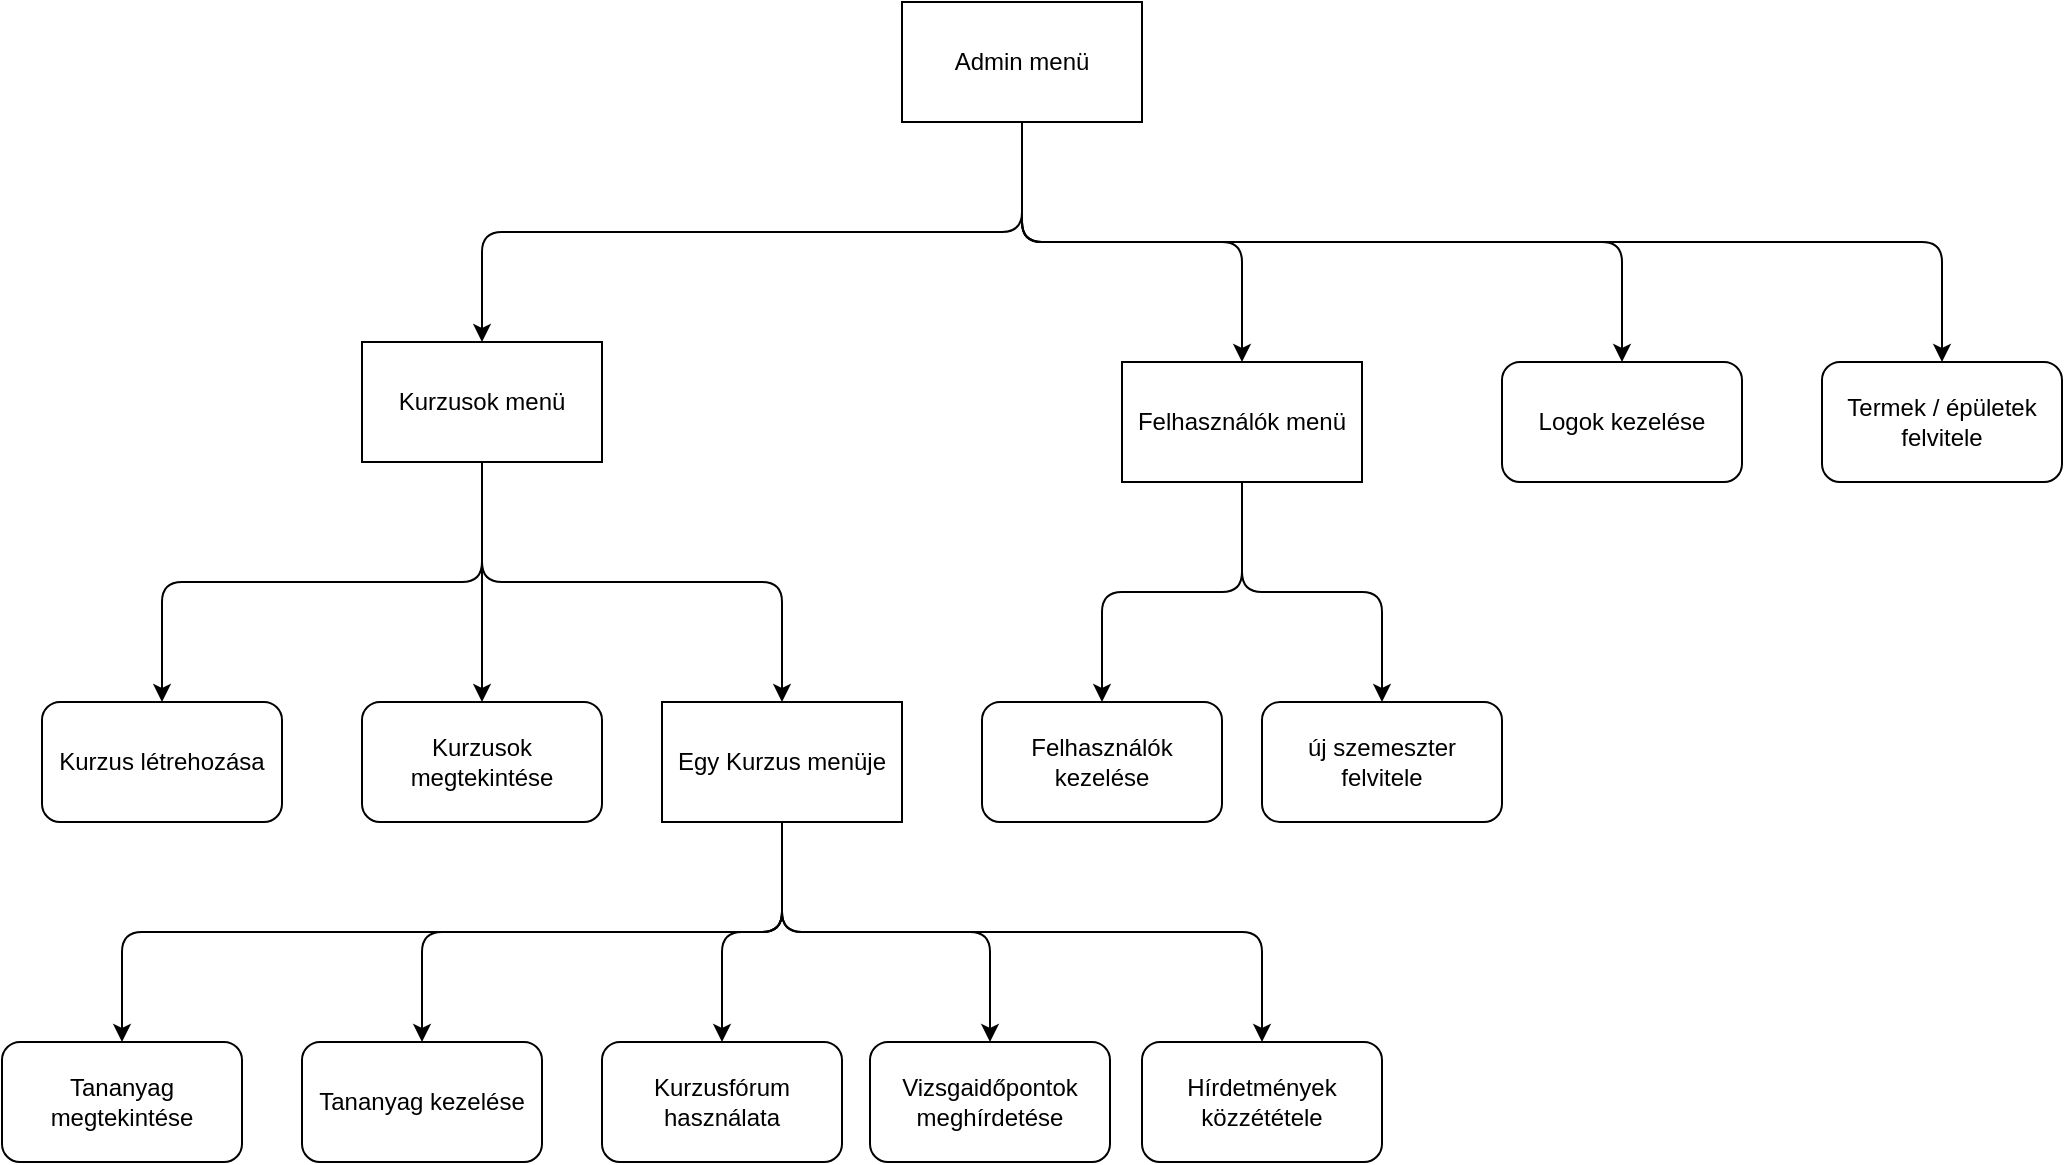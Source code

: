 <mxfile>
    <diagram id="Rkga5OMyAgtltedxzgBL" name="Page-1">
        <mxGraphModel dx="1678" dy="709" grid="1" gridSize="10" guides="1" tooltips="1" connect="1" arrows="1" fold="1" page="1" pageScale="1" pageWidth="827" pageHeight="1169" math="0" shadow="0">
            <root>
                <mxCell id="0"/>
                <mxCell id="1" parent="0"/>
                <mxCell id="11" style="edgeStyle=elbowEdgeStyle;html=1;elbow=vertical;" edge="1" parent="1" source="2" target="7">
                    <mxGeometry relative="1" as="geometry"/>
                </mxCell>
                <mxCell id="12" style="edgeStyle=elbowEdgeStyle;html=1;elbow=vertical;" edge="1" parent="1" source="2" target="6">
                    <mxGeometry relative="1" as="geometry"/>
                </mxCell>
                <mxCell id="13" style="edgeStyle=elbowEdgeStyle;html=1;elbow=vertical;" edge="1" parent="1" source="2" target="9">
                    <mxGeometry relative="1" as="geometry"/>
                </mxCell>
                <mxCell id="33" style="edgeStyle=elbowEdgeStyle;elbow=vertical;html=1;" edge="1" parent="1" source="2" target="25">
                    <mxGeometry relative="1" as="geometry"/>
                </mxCell>
                <mxCell id="2" value="Admin menü" style="rounded=0;whiteSpace=wrap;html=1;" vertex="1" parent="1">
                    <mxGeometry x="-60" y="250" width="120" height="60" as="geometry"/>
                </mxCell>
                <mxCell id="3" value="Kurzusok megtekintése" style="rounded=1;whiteSpace=wrap;html=1;" vertex="1" parent="1">
                    <mxGeometry x="-330" y="600" width="120" height="60" as="geometry"/>
                </mxCell>
                <mxCell id="5" value="Felhasználók kezelése" style="rounded=1;whiteSpace=wrap;html=1;" vertex="1" parent="1">
                    <mxGeometry x="-20" y="600" width="120" height="60" as="geometry"/>
                </mxCell>
                <mxCell id="6" value="Logok kezelése" style="rounded=1;whiteSpace=wrap;html=1;" vertex="1" parent="1">
                    <mxGeometry x="240" y="430" width="120" height="60" as="geometry"/>
                </mxCell>
                <mxCell id="14" style="edgeStyle=elbowEdgeStyle;elbow=vertical;html=1;" edge="1" parent="1" source="7" target="5">
                    <mxGeometry relative="1" as="geometry"/>
                </mxCell>
                <mxCell id="15" style="edgeStyle=elbowEdgeStyle;elbow=vertical;html=1;" edge="1" parent="1" source="7" target="8">
                    <mxGeometry relative="1" as="geometry"/>
                </mxCell>
                <mxCell id="7" value="Felhasználók menü" style="rounded=0;whiteSpace=wrap;html=1;" vertex="1" parent="1">
                    <mxGeometry x="50" y="430" width="120" height="60" as="geometry"/>
                </mxCell>
                <mxCell id="8" value="új szemeszter felvitele" style="rounded=1;whiteSpace=wrap;html=1;" vertex="1" parent="1">
                    <mxGeometry x="120" y="600" width="120" height="60" as="geometry"/>
                </mxCell>
                <mxCell id="9" value="Termek / épületek felvitele" style="rounded=1;whiteSpace=wrap;html=1;" vertex="1" parent="1">
                    <mxGeometry x="400" y="430" width="120" height="60" as="geometry"/>
                </mxCell>
                <mxCell id="16" value="Vizsgaidőpontok meghírdetése" style="rounded=1;whiteSpace=wrap;html=1;" vertex="1" parent="1">
                    <mxGeometry x="-76" y="770" width="120" height="60" as="geometry"/>
                </mxCell>
                <mxCell id="18" style="edgeStyle=elbowEdgeStyle;elbow=vertical;html=1;exitX=0.5;exitY=1;exitDx=0;exitDy=0;" edge="1" parent="1" source="17" target="16">
                    <mxGeometry relative="1" as="geometry">
                        <mxPoint x="-190" y="660" as="sourcePoint"/>
                    </mxGeometry>
                </mxCell>
                <mxCell id="20" style="edgeStyle=elbowEdgeStyle;elbow=vertical;html=1;exitX=0.5;exitY=1;exitDx=0;exitDy=0;" edge="1" parent="1" source="17" target="19">
                    <mxGeometry relative="1" as="geometry">
                        <mxPoint x="-190" y="660" as="sourcePoint"/>
                    </mxGeometry>
                </mxCell>
                <mxCell id="34" style="edgeStyle=elbowEdgeStyle;elbow=vertical;html=1;" edge="1" parent="1" source="17" target="21">
                    <mxGeometry relative="1" as="geometry"/>
                </mxCell>
                <mxCell id="36" style="edgeStyle=elbowEdgeStyle;elbow=vertical;html=1;" edge="1" parent="1" source="17" target="35">
                    <mxGeometry relative="1" as="geometry"/>
                </mxCell>
                <mxCell id="38" style="edgeStyle=elbowEdgeStyle;elbow=vertical;html=1;" edge="1" parent="1" source="17" target="37">
                    <mxGeometry relative="1" as="geometry"/>
                </mxCell>
                <mxCell id="17" value="Egy Kurzus menüje" style="rounded=0;whiteSpace=wrap;html=1;" vertex="1" parent="1">
                    <mxGeometry x="-180" y="600" width="120" height="60" as="geometry"/>
                </mxCell>
                <mxCell id="19" value="Kurzusfórum használata" style="rounded=1;whiteSpace=wrap;html=1;" vertex="1" parent="1">
                    <mxGeometry x="-210" y="770" width="120" height="60" as="geometry"/>
                </mxCell>
                <mxCell id="21" value="Hírdetmények közzététele" style="rounded=1;whiteSpace=wrap;html=1;" vertex="1" parent="1">
                    <mxGeometry x="60" y="770" width="120" height="60" as="geometry"/>
                </mxCell>
                <mxCell id="26" style="edgeStyle=elbowEdgeStyle;elbow=vertical;html=1;" edge="1" parent="1" source="25" target="3">
                    <mxGeometry relative="1" as="geometry"/>
                </mxCell>
                <mxCell id="31" style="edgeStyle=elbowEdgeStyle;elbow=vertical;html=1;" edge="1" parent="1" source="25" target="30">
                    <mxGeometry relative="1" as="geometry"/>
                </mxCell>
                <mxCell id="32" style="edgeStyle=elbowEdgeStyle;elbow=vertical;html=1;" edge="1" parent="1" source="25" target="17">
                    <mxGeometry relative="1" as="geometry"/>
                </mxCell>
                <mxCell id="25" value="Kurzusok menü" style="rounded=0;whiteSpace=wrap;html=1;" vertex="1" parent="1">
                    <mxGeometry x="-330" y="420" width="120" height="60" as="geometry"/>
                </mxCell>
                <mxCell id="30" value="Kurzus létrehozása" style="rounded=1;whiteSpace=wrap;html=1;" vertex="1" parent="1">
                    <mxGeometry x="-490" y="600" width="120" height="60" as="geometry"/>
                </mxCell>
                <mxCell id="35" value="Tananyag kezelése" style="rounded=1;whiteSpace=wrap;html=1;" vertex="1" parent="1">
                    <mxGeometry x="-360" y="770" width="120" height="60" as="geometry"/>
                </mxCell>
                <mxCell id="37" value="Tananyag megtekintése" style="rounded=1;whiteSpace=wrap;html=1;" vertex="1" parent="1">
                    <mxGeometry x="-510" y="770" width="120" height="60" as="geometry"/>
                </mxCell>
            </root>
        </mxGraphModel>
    </diagram>
</mxfile>